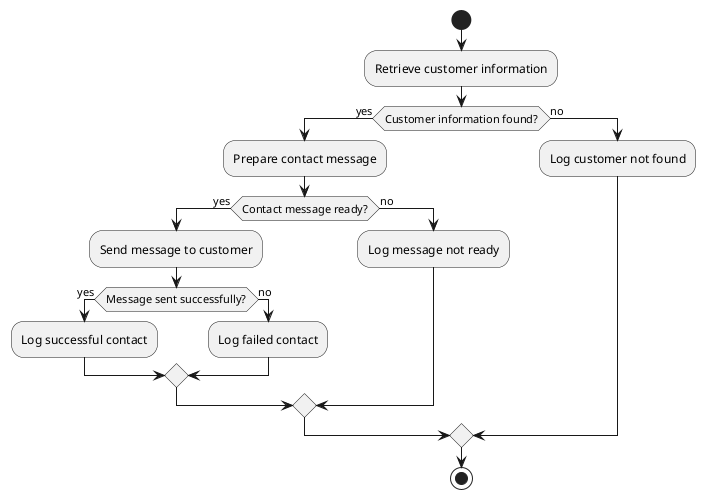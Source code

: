 @startuml "Contact customer"
start
:Retrieve customer information;
if (Customer information found?) then (yes)
  :Prepare contact message;
  if (Contact message ready?) then (yes)
    :Send message to customer;
    if (Message sent successfully?) then (yes)
      :Log successful contact;
    else (no)
      :Log failed contact;
    endif
  else (no)
    :Log message not ready;
  endif
else (no)
  :Log customer not found;
endif
stop
@enduml